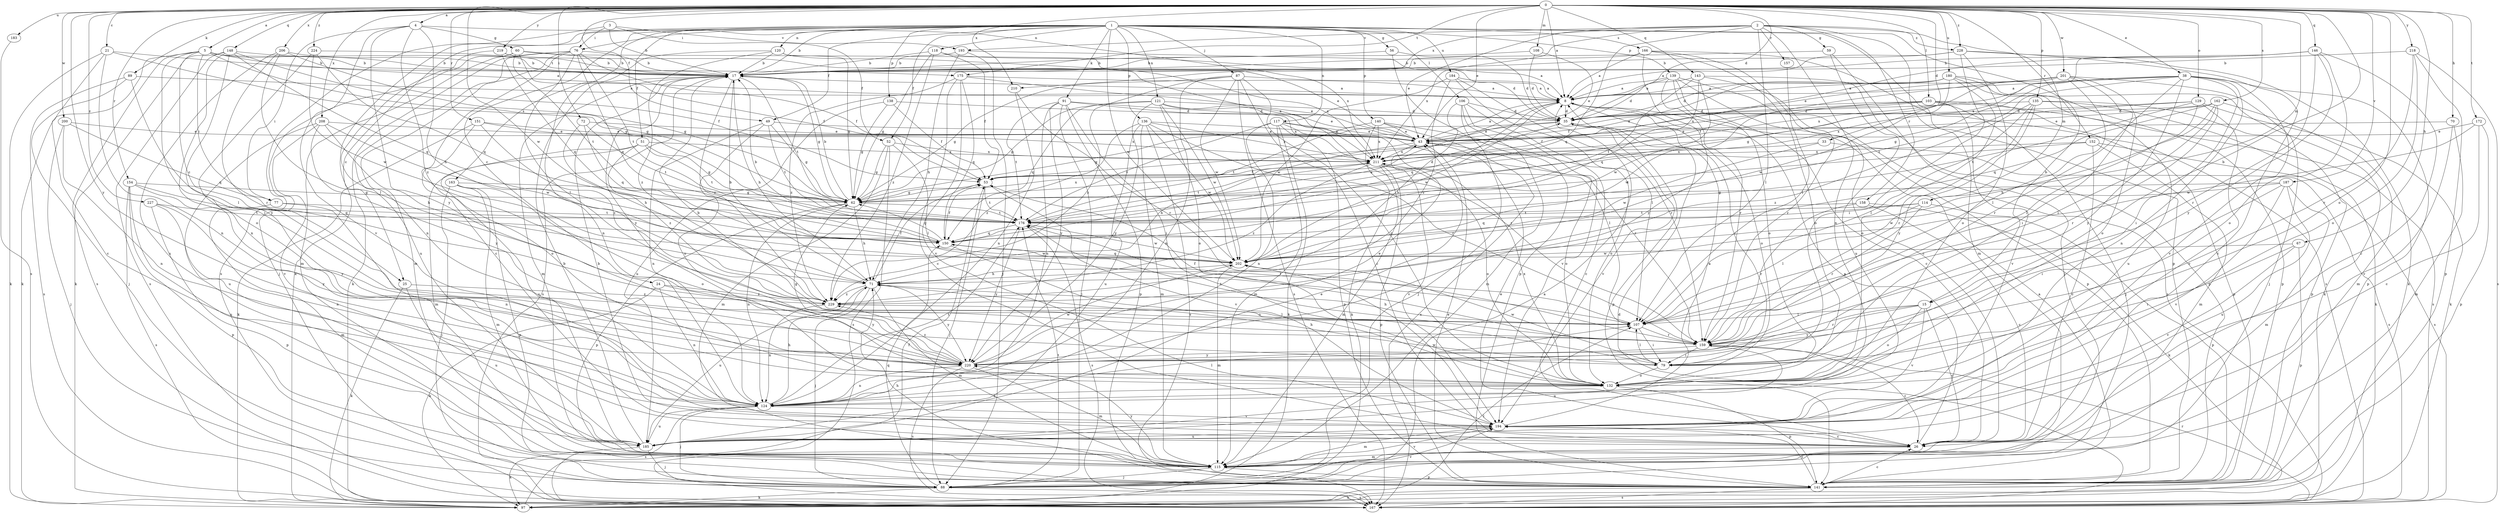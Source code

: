 strict digraph  {
0;
1;
2;
3;
4;
5;
8;
15;
17;
21;
24;
25;
26;
33;
35;
38;
43;
49;
51;
52;
53;
56;
59;
60;
62;
67;
70;
71;
72;
76;
77;
79;
87;
88;
89;
91;
97;
103;
106;
107;
108;
114;
115;
117;
118;
120;
121;
124;
129;
132;
135;
136;
138;
139;
140;
141;
143;
146;
148;
150;
151;
152;
154;
157;
158;
159;
162;
163;
166;
167;
172;
175;
176;
180;
183;
184;
185;
187;
193;
194;
200;
201;
202;
206;
208;
210;
211;
218;
219;
220;
224;
227;
228;
229;
0 -> 4  [label=a];
0 -> 5  [label=a];
0 -> 8  [label=a];
0 -> 15  [label=b];
0 -> 21  [label=c];
0 -> 33  [label=d];
0 -> 35  [label=d];
0 -> 38  [label=e];
0 -> 43  [label=e];
0 -> 49  [label=f];
0 -> 67  [label=h];
0 -> 70  [label=h];
0 -> 72  [label=i];
0 -> 89  [label=k];
0 -> 103  [label=l];
0 -> 108  [label=m];
0 -> 114  [label=m];
0 -> 129  [label=o];
0 -> 132  [label=o];
0 -> 135  [label=p];
0 -> 143  [label=q];
0 -> 146  [label=q];
0 -> 148  [label=q];
0 -> 151  [label=r];
0 -> 152  [label=r];
0 -> 154  [label=r];
0 -> 162  [label=s];
0 -> 172  [label=t];
0 -> 175  [label=t];
0 -> 180  [label=u];
0 -> 183  [label=u];
0 -> 187  [label=v];
0 -> 200  [label=w];
0 -> 201  [label=w];
0 -> 202  [label=w];
0 -> 206  [label=x];
0 -> 208  [label=x];
0 -> 210  [label=x];
0 -> 218  [label=y];
0 -> 219  [label=y];
0 -> 220  [label=y];
0 -> 224  [label=z];
0 -> 227  [label=z];
0 -> 228  [label=z];
1 -> 15  [label=b];
1 -> 17  [label=b];
1 -> 24  [label=c];
1 -> 25  [label=c];
1 -> 49  [label=f];
1 -> 51  [label=f];
1 -> 52  [label=f];
1 -> 56  [label=g];
1 -> 76  [label=i];
1 -> 87  [label=j];
1 -> 91  [label=k];
1 -> 97  [label=k];
1 -> 106  [label=l];
1 -> 117  [label=n];
1 -> 118  [label=n];
1 -> 120  [label=n];
1 -> 121  [label=n];
1 -> 136  [label=p];
1 -> 138  [label=p];
1 -> 139  [label=p];
1 -> 140  [label=p];
1 -> 141  [label=p];
1 -> 163  [label=s];
1 -> 166  [label=s];
1 -> 184  [label=u];
1 -> 202  [label=w];
2 -> 43  [label=e];
2 -> 59  [label=g];
2 -> 107  [label=l];
2 -> 114  [label=m];
2 -> 115  [label=m];
2 -> 124  [label=n];
2 -> 150  [label=q];
2 -> 157  [label=r];
2 -> 158  [label=r];
2 -> 193  [label=v];
2 -> 210  [label=x];
2 -> 211  [label=x];
2 -> 228  [label=z];
3 -> 17  [label=b];
3 -> 52  [label=f];
3 -> 76  [label=i];
3 -> 167  [label=s];
3 -> 193  [label=v];
4 -> 60  [label=g];
4 -> 71  [label=h];
4 -> 77  [label=i];
4 -> 194  [label=v];
4 -> 211  [label=x];
4 -> 220  [label=y];
4 -> 229  [label=z];
5 -> 8  [label=a];
5 -> 17  [label=b];
5 -> 25  [label=c];
5 -> 62  [label=g];
5 -> 77  [label=i];
5 -> 79  [label=i];
5 -> 97  [label=k];
5 -> 167  [label=s];
5 -> 175  [label=t];
8 -> 35  [label=d];
8 -> 79  [label=i];
8 -> 132  [label=o];
8 -> 150  [label=q];
8 -> 202  [label=w];
15 -> 26  [label=c];
15 -> 107  [label=l];
15 -> 132  [label=o];
15 -> 159  [label=r];
15 -> 194  [label=v];
15 -> 220  [label=y];
17 -> 8  [label=a];
17 -> 62  [label=g];
17 -> 71  [label=h];
17 -> 115  [label=m];
17 -> 167  [label=s];
17 -> 176  [label=t];
17 -> 220  [label=y];
17 -> 229  [label=z];
21 -> 17  [label=b];
21 -> 26  [label=c];
21 -> 62  [label=g];
21 -> 97  [label=k];
21 -> 124  [label=n];
24 -> 97  [label=k];
24 -> 124  [label=n];
24 -> 220  [label=y];
24 -> 229  [label=z];
25 -> 97  [label=k];
25 -> 185  [label=u];
25 -> 229  [label=z];
26 -> 8  [label=a];
26 -> 17  [label=b];
26 -> 43  [label=e];
26 -> 115  [label=m];
33 -> 167  [label=s];
33 -> 202  [label=w];
33 -> 211  [label=x];
35 -> 43  [label=e];
35 -> 62  [label=g];
35 -> 141  [label=p];
35 -> 194  [label=v];
38 -> 8  [label=a];
38 -> 62  [label=g];
38 -> 79  [label=i];
38 -> 124  [label=n];
38 -> 141  [label=p];
38 -> 159  [label=r];
38 -> 176  [label=t];
38 -> 194  [label=v];
38 -> 211  [label=x];
38 -> 220  [label=y];
43 -> 8  [label=a];
43 -> 71  [label=h];
43 -> 132  [label=o];
43 -> 211  [label=x];
49 -> 43  [label=e];
49 -> 62  [label=g];
49 -> 124  [label=n];
49 -> 132  [label=o];
49 -> 176  [label=t];
51 -> 62  [label=g];
51 -> 115  [label=m];
51 -> 176  [label=t];
51 -> 185  [label=u];
51 -> 211  [label=x];
51 -> 229  [label=z];
52 -> 62  [label=g];
52 -> 107  [label=l];
52 -> 115  [label=m];
52 -> 167  [label=s];
52 -> 211  [label=x];
53 -> 62  [label=g];
53 -> 88  [label=j];
53 -> 176  [label=t];
53 -> 194  [label=v];
56 -> 17  [label=b];
56 -> 35  [label=d];
56 -> 141  [label=p];
59 -> 17  [label=b];
59 -> 88  [label=j];
59 -> 185  [label=u];
60 -> 17  [label=b];
60 -> 43  [label=e];
60 -> 53  [label=f];
60 -> 88  [label=j];
60 -> 115  [label=m];
60 -> 176  [label=t];
62 -> 17  [label=b];
62 -> 35  [label=d];
62 -> 71  [label=h];
62 -> 124  [label=n];
62 -> 141  [label=p];
62 -> 176  [label=t];
62 -> 211  [label=x];
67 -> 79  [label=i];
67 -> 141  [label=p];
67 -> 194  [label=v];
67 -> 202  [label=w];
70 -> 43  [label=e];
70 -> 115  [label=m];
70 -> 194  [label=v];
71 -> 17  [label=b];
71 -> 53  [label=f];
71 -> 88  [label=j];
71 -> 115  [label=m];
71 -> 185  [label=u];
71 -> 220  [label=y];
71 -> 229  [label=z];
72 -> 43  [label=e];
72 -> 71  [label=h];
72 -> 150  [label=q];
72 -> 176  [label=t];
76 -> 17  [label=b];
76 -> 26  [label=c];
76 -> 53  [label=f];
76 -> 97  [label=k];
76 -> 107  [label=l];
76 -> 115  [label=m];
76 -> 150  [label=q];
76 -> 176  [label=t];
76 -> 185  [label=u];
77 -> 115  [label=m];
77 -> 124  [label=n];
77 -> 176  [label=t];
79 -> 71  [label=h];
79 -> 107  [label=l];
79 -> 132  [label=o];
79 -> 202  [label=w];
87 -> 8  [label=a];
87 -> 26  [label=c];
87 -> 62  [label=g];
87 -> 124  [label=n];
87 -> 132  [label=o];
87 -> 167  [label=s];
87 -> 202  [label=w];
87 -> 229  [label=z];
88 -> 8  [label=a];
88 -> 97  [label=k];
88 -> 150  [label=q];
88 -> 167  [label=s];
88 -> 176  [label=t];
88 -> 194  [label=v];
89 -> 8  [label=a];
89 -> 88  [label=j];
89 -> 107  [label=l];
89 -> 167  [label=s];
91 -> 35  [label=d];
91 -> 79  [label=i];
91 -> 88  [label=j];
91 -> 124  [label=n];
91 -> 141  [label=p];
91 -> 176  [label=t];
91 -> 211  [label=x];
91 -> 220  [label=y];
97 -> 53  [label=f];
97 -> 107  [label=l];
103 -> 35  [label=d];
103 -> 43  [label=e];
103 -> 53  [label=f];
103 -> 88  [label=j];
103 -> 141  [label=p];
103 -> 167  [label=s];
103 -> 194  [label=v];
103 -> 202  [label=w];
106 -> 26  [label=c];
106 -> 35  [label=d];
106 -> 71  [label=h];
106 -> 88  [label=j];
106 -> 115  [label=m];
106 -> 194  [label=v];
107 -> 71  [label=h];
107 -> 79  [label=i];
107 -> 159  [label=r];
107 -> 176  [label=t];
108 -> 17  [label=b];
108 -> 35  [label=d];
108 -> 43  [label=e];
114 -> 107  [label=l];
114 -> 141  [label=p];
114 -> 150  [label=q];
114 -> 159  [label=r];
114 -> 176  [label=t];
115 -> 88  [label=j];
115 -> 141  [label=p];
115 -> 194  [label=v];
115 -> 220  [label=y];
117 -> 43  [label=e];
117 -> 97  [label=k];
117 -> 107  [label=l];
117 -> 115  [label=m];
117 -> 124  [label=n];
117 -> 141  [label=p];
117 -> 159  [label=r];
117 -> 176  [label=t];
118 -> 8  [label=a];
118 -> 17  [label=b];
118 -> 53  [label=f];
118 -> 62  [label=g];
118 -> 229  [label=z];
120 -> 17  [label=b];
120 -> 62  [label=g];
120 -> 124  [label=n];
120 -> 211  [label=x];
120 -> 229  [label=z];
121 -> 35  [label=d];
121 -> 43  [label=e];
121 -> 62  [label=g];
121 -> 132  [label=o];
121 -> 150  [label=q];
121 -> 159  [label=r];
121 -> 202  [label=w];
121 -> 220  [label=y];
124 -> 71  [label=h];
124 -> 88  [label=j];
124 -> 107  [label=l];
124 -> 167  [label=s];
124 -> 176  [label=t];
124 -> 185  [label=u];
124 -> 194  [label=v];
129 -> 35  [label=d];
129 -> 97  [label=k];
129 -> 107  [label=l];
129 -> 176  [label=t];
129 -> 194  [label=v];
129 -> 211  [label=x];
132 -> 124  [label=n];
132 -> 141  [label=p];
132 -> 211  [label=x];
135 -> 35  [label=d];
135 -> 97  [label=k];
135 -> 107  [label=l];
135 -> 141  [label=p];
135 -> 159  [label=r];
135 -> 220  [label=y];
135 -> 229  [label=z];
136 -> 43  [label=e];
136 -> 115  [label=m];
136 -> 159  [label=r];
136 -> 167  [label=s];
136 -> 185  [label=u];
136 -> 202  [label=w];
136 -> 211  [label=x];
136 -> 229  [label=z];
138 -> 35  [label=d];
138 -> 53  [label=f];
138 -> 62  [label=g];
138 -> 185  [label=u];
139 -> 8  [label=a];
139 -> 26  [label=c];
139 -> 35  [label=d];
139 -> 132  [label=o];
139 -> 141  [label=p];
139 -> 159  [label=r];
139 -> 167  [label=s];
140 -> 43  [label=e];
140 -> 97  [label=k];
140 -> 132  [label=o];
140 -> 167  [label=s];
140 -> 176  [label=t];
140 -> 211  [label=x];
141 -> 8  [label=a];
141 -> 26  [label=c];
141 -> 43  [label=e];
141 -> 71  [label=h];
141 -> 97  [label=k];
141 -> 167  [label=s];
141 -> 194  [label=v];
143 -> 8  [label=a];
143 -> 141  [label=p];
143 -> 150  [label=q];
143 -> 159  [label=r];
143 -> 176  [label=t];
143 -> 202  [label=w];
146 -> 17  [label=b];
146 -> 26  [label=c];
146 -> 43  [label=e];
146 -> 132  [label=o];
146 -> 159  [label=r];
146 -> 211  [label=x];
146 -> 220  [label=y];
148 -> 17  [label=b];
148 -> 62  [label=g];
148 -> 97  [label=k];
148 -> 132  [label=o];
148 -> 150  [label=q];
148 -> 167  [label=s];
148 -> 220  [label=y];
150 -> 8  [label=a];
150 -> 17  [label=b];
150 -> 53  [label=f];
150 -> 62  [label=g];
150 -> 132  [label=o];
150 -> 202  [label=w];
151 -> 43  [label=e];
151 -> 97  [label=k];
151 -> 132  [label=o];
151 -> 211  [label=x];
151 -> 229  [label=z];
152 -> 26  [label=c];
152 -> 115  [label=m];
152 -> 167  [label=s];
152 -> 176  [label=t];
152 -> 211  [label=x];
154 -> 62  [label=g];
154 -> 141  [label=p];
154 -> 150  [label=q];
154 -> 167  [label=s];
154 -> 185  [label=u];
154 -> 220  [label=y];
157 -> 107  [label=l];
158 -> 26  [label=c];
158 -> 97  [label=k];
158 -> 159  [label=r];
158 -> 176  [label=t];
159 -> 17  [label=b];
159 -> 26  [label=c];
159 -> 53  [label=f];
159 -> 79  [label=i];
159 -> 176  [label=t];
159 -> 185  [label=u];
159 -> 220  [label=y];
162 -> 35  [label=d];
162 -> 43  [label=e];
162 -> 71  [label=h];
162 -> 107  [label=l];
162 -> 115  [label=m];
162 -> 150  [label=q];
162 -> 159  [label=r];
163 -> 62  [label=g];
163 -> 88  [label=j];
163 -> 115  [label=m];
163 -> 132  [label=o];
163 -> 141  [label=p];
166 -> 8  [label=a];
166 -> 17  [label=b];
166 -> 26  [label=c];
166 -> 132  [label=o];
166 -> 167  [label=s];
166 -> 220  [label=y];
167 -> 35  [label=d];
167 -> 159  [label=r];
172 -> 26  [label=c];
172 -> 43  [label=e];
172 -> 141  [label=p];
172 -> 202  [label=w];
175 -> 8  [label=a];
175 -> 26  [label=c];
175 -> 43  [label=e];
175 -> 150  [label=q];
175 -> 194  [label=v];
175 -> 229  [label=z];
176 -> 150  [label=q];
176 -> 167  [label=s];
176 -> 202  [label=w];
176 -> 220  [label=y];
180 -> 8  [label=a];
180 -> 35  [label=d];
180 -> 53  [label=f];
180 -> 97  [label=k];
180 -> 132  [label=o];
180 -> 141  [label=p];
180 -> 185  [label=u];
180 -> 202  [label=w];
183 -> 167  [label=s];
184 -> 8  [label=a];
184 -> 107  [label=l];
184 -> 159  [label=r];
184 -> 202  [label=w];
184 -> 229  [label=z];
185 -> 17  [label=b];
185 -> 43  [label=e];
185 -> 88  [label=j];
185 -> 97  [label=k];
187 -> 62  [label=g];
187 -> 79  [label=i];
187 -> 115  [label=m];
187 -> 185  [label=u];
187 -> 194  [label=v];
187 -> 202  [label=w];
193 -> 17  [label=b];
193 -> 35  [label=d];
193 -> 71  [label=h];
193 -> 88  [label=j];
194 -> 8  [label=a];
194 -> 26  [label=c];
194 -> 115  [label=m];
194 -> 185  [label=u];
194 -> 202  [label=w];
200 -> 43  [label=e];
200 -> 88  [label=j];
200 -> 124  [label=n];
200 -> 150  [label=q];
201 -> 8  [label=a];
201 -> 53  [label=f];
201 -> 62  [label=g];
201 -> 79  [label=i];
201 -> 88  [label=j];
201 -> 107  [label=l];
201 -> 132  [label=o];
201 -> 211  [label=x];
202 -> 71  [label=h];
202 -> 115  [label=m];
202 -> 150  [label=q];
206 -> 17  [label=b];
206 -> 53  [label=f];
206 -> 107  [label=l];
206 -> 159  [label=r];
206 -> 185  [label=u];
208 -> 43  [label=e];
208 -> 71  [label=h];
208 -> 185  [label=u];
208 -> 194  [label=v];
208 -> 202  [label=w];
208 -> 220  [label=y];
210 -> 124  [label=n];
210 -> 159  [label=r];
211 -> 53  [label=f];
211 -> 115  [label=m];
211 -> 132  [label=o];
211 -> 141  [label=p];
211 -> 176  [label=t];
211 -> 194  [label=v];
211 -> 229  [label=z];
218 -> 17  [label=b];
218 -> 132  [label=o];
218 -> 141  [label=p];
218 -> 159  [label=r];
218 -> 167  [label=s];
219 -> 17  [label=b];
219 -> 124  [label=n];
219 -> 150  [label=q];
219 -> 211  [label=x];
220 -> 43  [label=e];
220 -> 62  [label=g];
220 -> 115  [label=m];
220 -> 124  [label=n];
220 -> 167  [label=s];
220 -> 202  [label=w];
220 -> 229  [label=z];
224 -> 17  [label=b];
224 -> 124  [label=n];
224 -> 150  [label=q];
224 -> 202  [label=w];
227 -> 124  [label=n];
227 -> 141  [label=p];
227 -> 176  [label=t];
227 -> 220  [label=y];
228 -> 8  [label=a];
228 -> 17  [label=b];
228 -> 26  [label=c];
228 -> 79  [label=i];
228 -> 97  [label=k];
228 -> 132  [label=o];
229 -> 107  [label=l];
229 -> 124  [label=n];
}

